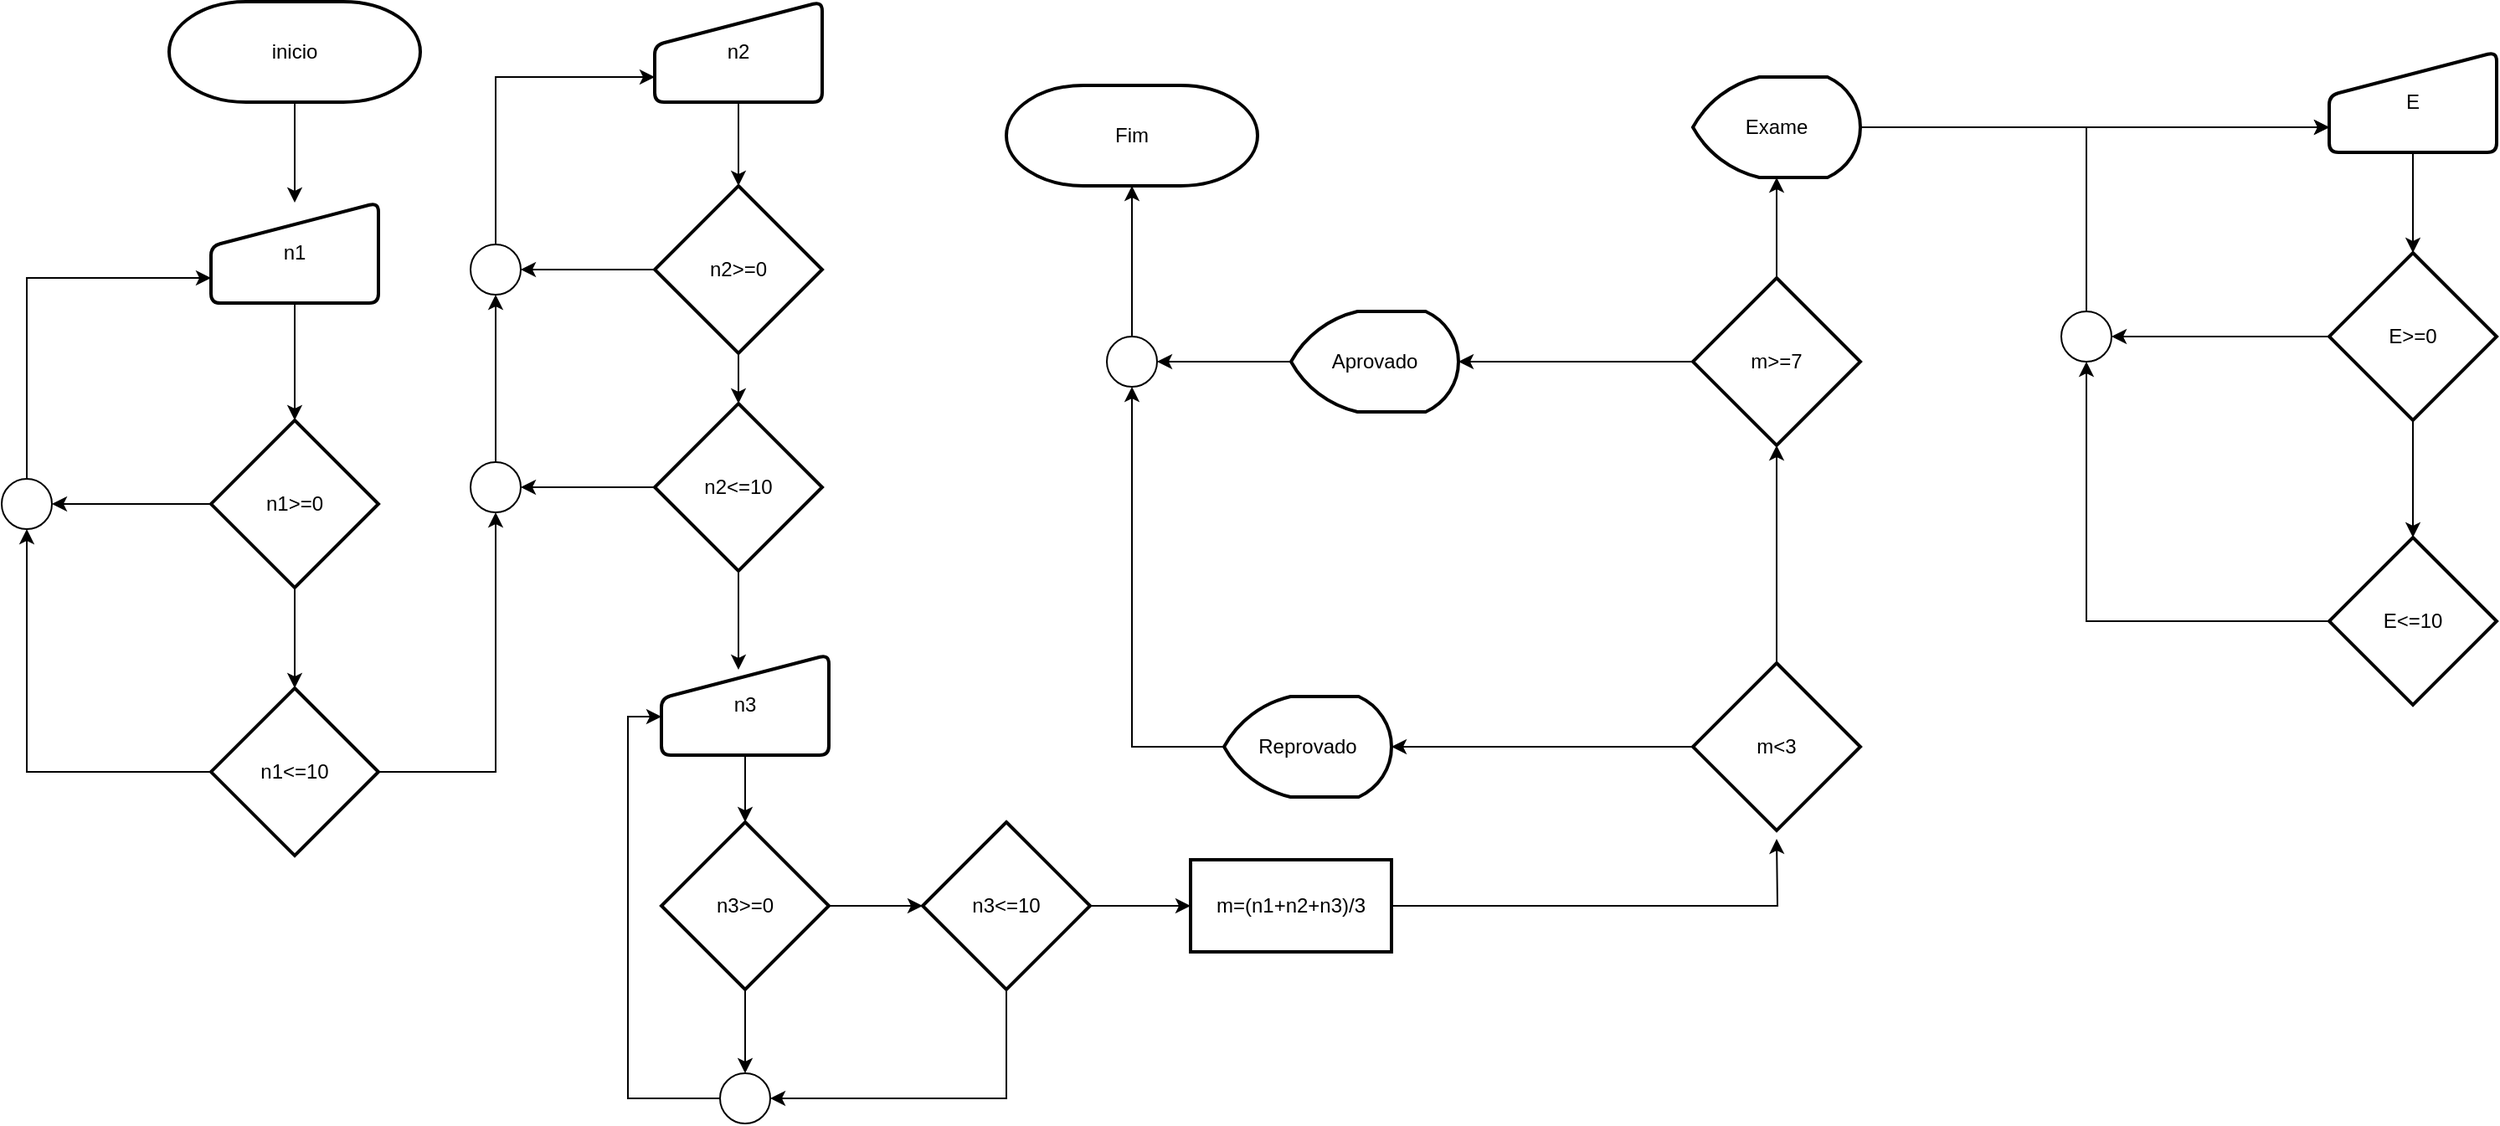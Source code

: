 <mxfile version="21.6.6" type="github">
  <diagram id="C5RBs43oDa-KdzZeNtuy" name="Page-1">
    <mxGraphModel dx="1434" dy="796" grid="1" gridSize="10" guides="1" tooltips="1" connect="1" arrows="1" fold="1" page="1" pageScale="1" pageWidth="827" pageHeight="1169" math="0" shadow="0">
      <root>
        <mxCell id="WIyWlLk6GJQsqaUBKTNV-0" />
        <mxCell id="WIyWlLk6GJQsqaUBKTNV-1" parent="WIyWlLk6GJQsqaUBKTNV-0" />
        <mxCell id="VacP4awi9Vv4iFsRDd4a-47" style="edgeStyle=orthogonalEdgeStyle;rounded=0;orthogonalLoop=1;jettySize=auto;html=1;" edge="1" parent="WIyWlLk6GJQsqaUBKTNV-1" source="VacP4awi9Vv4iFsRDd4a-0" target="VacP4awi9Vv4iFsRDd4a-2">
          <mxGeometry relative="1" as="geometry" />
        </mxCell>
        <mxCell id="VacP4awi9Vv4iFsRDd4a-0" value="inicio" style="strokeWidth=2;html=1;shape=mxgraph.flowchart.terminator;whiteSpace=wrap;" vertex="1" parent="WIyWlLk6GJQsqaUBKTNV-1">
          <mxGeometry x="120" y="20" width="150" height="60" as="geometry" />
        </mxCell>
        <mxCell id="VacP4awi9Vv4iFsRDd4a-6" style="edgeStyle=orthogonalEdgeStyle;rounded=0;orthogonalLoop=1;jettySize=auto;html=1;entryX=0.5;entryY=0;entryDx=0;entryDy=0;entryPerimeter=0;" edge="1" parent="WIyWlLk6GJQsqaUBKTNV-1" source="VacP4awi9Vv4iFsRDd4a-2" target="VacP4awi9Vv4iFsRDd4a-3">
          <mxGeometry relative="1" as="geometry" />
        </mxCell>
        <mxCell id="VacP4awi9Vv4iFsRDd4a-2" value="n1" style="html=1;strokeWidth=2;shape=manualInput;whiteSpace=wrap;rounded=1;size=26;arcSize=11;" vertex="1" parent="WIyWlLk6GJQsqaUBKTNV-1">
          <mxGeometry x="145" y="140" width="100" height="60" as="geometry" />
        </mxCell>
        <mxCell id="VacP4awi9Vv4iFsRDd4a-8" style="edgeStyle=orthogonalEdgeStyle;rounded=0;orthogonalLoop=1;jettySize=auto;html=1;entryX=0.5;entryY=0;entryDx=0;entryDy=0;entryPerimeter=0;" edge="1" parent="WIyWlLk6GJQsqaUBKTNV-1" source="VacP4awi9Vv4iFsRDd4a-3" target="VacP4awi9Vv4iFsRDd4a-4">
          <mxGeometry relative="1" as="geometry" />
        </mxCell>
        <mxCell id="VacP4awi9Vv4iFsRDd4a-14" style="edgeStyle=orthogonalEdgeStyle;rounded=0;orthogonalLoop=1;jettySize=auto;html=1;" edge="1" parent="WIyWlLk6GJQsqaUBKTNV-1" source="VacP4awi9Vv4iFsRDd4a-3" target="VacP4awi9Vv4iFsRDd4a-10">
          <mxGeometry relative="1" as="geometry" />
        </mxCell>
        <mxCell id="VacP4awi9Vv4iFsRDd4a-3" value="n1&amp;gt;=0" style="strokeWidth=2;html=1;shape=mxgraph.flowchart.decision;whiteSpace=wrap;" vertex="1" parent="WIyWlLk6GJQsqaUBKTNV-1">
          <mxGeometry x="145" y="270" width="100" height="100" as="geometry" />
        </mxCell>
        <mxCell id="VacP4awi9Vv4iFsRDd4a-12" style="edgeStyle=orthogonalEdgeStyle;rounded=0;orthogonalLoop=1;jettySize=auto;html=1;" edge="1" parent="WIyWlLk6GJQsqaUBKTNV-1" source="VacP4awi9Vv4iFsRDd4a-4" target="VacP4awi9Vv4iFsRDd4a-10">
          <mxGeometry relative="1" as="geometry" />
        </mxCell>
        <mxCell id="VacP4awi9Vv4iFsRDd4a-42" style="edgeStyle=orthogonalEdgeStyle;rounded=0;orthogonalLoop=1;jettySize=auto;html=1;entryX=0.5;entryY=1;entryDx=0;entryDy=0;entryPerimeter=0;" edge="1" parent="WIyWlLk6GJQsqaUBKTNV-1" source="VacP4awi9Vv4iFsRDd4a-4" target="VacP4awi9Vv4iFsRDd4a-38">
          <mxGeometry relative="1" as="geometry" />
        </mxCell>
        <mxCell id="VacP4awi9Vv4iFsRDd4a-4" value="n1&amp;lt;=10" style="strokeWidth=2;html=1;shape=mxgraph.flowchart.decision;whiteSpace=wrap;" vertex="1" parent="WIyWlLk6GJQsqaUBKTNV-1">
          <mxGeometry x="145" y="430" width="100" height="100" as="geometry" />
        </mxCell>
        <mxCell id="VacP4awi9Vv4iFsRDd4a-48" style="edgeStyle=orthogonalEdgeStyle;rounded=0;orthogonalLoop=1;jettySize=auto;html=1;entryX=0;entryY=0.75;entryDx=0;entryDy=0;" edge="1" parent="WIyWlLk6GJQsqaUBKTNV-1" source="VacP4awi9Vv4iFsRDd4a-10" target="VacP4awi9Vv4iFsRDd4a-2">
          <mxGeometry relative="1" as="geometry">
            <Array as="points">
              <mxPoint x="35" y="185" />
            </Array>
          </mxGeometry>
        </mxCell>
        <mxCell id="VacP4awi9Vv4iFsRDd4a-10" value="" style="verticalLabelPosition=bottom;verticalAlign=top;html=1;shape=mxgraph.flowchart.on-page_reference;" vertex="1" parent="WIyWlLk6GJQsqaUBKTNV-1">
          <mxGeometry x="20" y="305" width="30" height="30" as="geometry" />
        </mxCell>
        <mxCell id="VacP4awi9Vv4iFsRDd4a-30" style="edgeStyle=orthogonalEdgeStyle;rounded=0;orthogonalLoop=1;jettySize=auto;html=1;entryX=0.5;entryY=0;entryDx=0;entryDy=0;entryPerimeter=0;" edge="1" parent="WIyWlLk6GJQsqaUBKTNV-1" source="VacP4awi9Vv4iFsRDd4a-23" target="VacP4awi9Vv4iFsRDd4a-24">
          <mxGeometry relative="1" as="geometry" />
        </mxCell>
        <mxCell id="VacP4awi9Vv4iFsRDd4a-23" value="n2" style="html=1;strokeWidth=2;shape=manualInput;whiteSpace=wrap;rounded=1;size=26;arcSize=11;" vertex="1" parent="WIyWlLk6GJQsqaUBKTNV-1">
          <mxGeometry x="410" y="20" width="100" height="60" as="geometry" />
        </mxCell>
        <mxCell id="VacP4awi9Vv4iFsRDd4a-31" style="edgeStyle=orthogonalEdgeStyle;rounded=0;orthogonalLoop=1;jettySize=auto;html=1;entryX=0.5;entryY=0;entryDx=0;entryDy=0;entryPerimeter=0;" edge="1" parent="WIyWlLk6GJQsqaUBKTNV-1" source="VacP4awi9Vv4iFsRDd4a-24" target="VacP4awi9Vv4iFsRDd4a-25">
          <mxGeometry relative="1" as="geometry" />
        </mxCell>
        <mxCell id="VacP4awi9Vv4iFsRDd4a-41" style="edgeStyle=orthogonalEdgeStyle;rounded=0;orthogonalLoop=1;jettySize=auto;html=1;entryX=1;entryY=0.5;entryDx=0;entryDy=0;entryPerimeter=0;" edge="1" parent="WIyWlLk6GJQsqaUBKTNV-1" source="VacP4awi9Vv4iFsRDd4a-24" target="VacP4awi9Vv4iFsRDd4a-39">
          <mxGeometry relative="1" as="geometry" />
        </mxCell>
        <mxCell id="VacP4awi9Vv4iFsRDd4a-24" value="n2&amp;gt;=0" style="strokeWidth=2;html=1;shape=mxgraph.flowchart.decision;whiteSpace=wrap;" vertex="1" parent="WIyWlLk6GJQsqaUBKTNV-1">
          <mxGeometry x="410" y="130" width="100" height="100" as="geometry" />
        </mxCell>
        <mxCell id="VacP4awi9Vv4iFsRDd4a-32" style="edgeStyle=orthogonalEdgeStyle;rounded=0;orthogonalLoop=1;jettySize=auto;html=1;entryX=0.46;entryY=0.15;entryDx=0;entryDy=0;entryPerimeter=0;" edge="1" parent="WIyWlLk6GJQsqaUBKTNV-1" source="VacP4awi9Vv4iFsRDd4a-25" target="VacP4awi9Vv4iFsRDd4a-27">
          <mxGeometry relative="1" as="geometry" />
        </mxCell>
        <mxCell id="VacP4awi9Vv4iFsRDd4a-40" style="edgeStyle=orthogonalEdgeStyle;rounded=0;orthogonalLoop=1;jettySize=auto;html=1;entryX=1;entryY=0.5;entryDx=0;entryDy=0;entryPerimeter=0;" edge="1" parent="WIyWlLk6GJQsqaUBKTNV-1" source="VacP4awi9Vv4iFsRDd4a-25" target="VacP4awi9Vv4iFsRDd4a-38">
          <mxGeometry relative="1" as="geometry" />
        </mxCell>
        <mxCell id="VacP4awi9Vv4iFsRDd4a-25" value="n2&amp;lt;=10" style="strokeWidth=2;html=1;shape=mxgraph.flowchart.decision;whiteSpace=wrap;" vertex="1" parent="WIyWlLk6GJQsqaUBKTNV-1">
          <mxGeometry x="410" y="260" width="100" height="100" as="geometry" />
        </mxCell>
        <mxCell id="VacP4awi9Vv4iFsRDd4a-33" style="edgeStyle=orthogonalEdgeStyle;rounded=0;orthogonalLoop=1;jettySize=auto;html=1;entryX=0.5;entryY=0;entryDx=0;entryDy=0;entryPerimeter=0;" edge="1" parent="WIyWlLk6GJQsqaUBKTNV-1" source="VacP4awi9Vv4iFsRDd4a-27" target="VacP4awi9Vv4iFsRDd4a-28">
          <mxGeometry relative="1" as="geometry" />
        </mxCell>
        <mxCell id="VacP4awi9Vv4iFsRDd4a-27" value="n3" style="html=1;strokeWidth=2;shape=manualInput;whiteSpace=wrap;rounded=1;size=26;arcSize=11;" vertex="1" parent="WIyWlLk6GJQsqaUBKTNV-1">
          <mxGeometry x="414" y="410" width="100" height="60" as="geometry" />
        </mxCell>
        <mxCell id="VacP4awi9Vv4iFsRDd4a-50" style="edgeStyle=orthogonalEdgeStyle;rounded=0;orthogonalLoop=1;jettySize=auto;html=1;entryX=0.5;entryY=0;entryDx=0;entryDy=0;entryPerimeter=0;" edge="1" parent="WIyWlLk6GJQsqaUBKTNV-1" source="VacP4awi9Vv4iFsRDd4a-28" target="VacP4awi9Vv4iFsRDd4a-49">
          <mxGeometry relative="1" as="geometry" />
        </mxCell>
        <mxCell id="VacP4awi9Vv4iFsRDd4a-53" style="edgeStyle=orthogonalEdgeStyle;rounded=0;orthogonalLoop=1;jettySize=auto;html=1;entryX=0;entryY=0.5;entryDx=0;entryDy=0;entryPerimeter=0;" edge="1" parent="WIyWlLk6GJQsqaUBKTNV-1" source="VacP4awi9Vv4iFsRDd4a-28" target="VacP4awi9Vv4iFsRDd4a-52">
          <mxGeometry relative="1" as="geometry" />
        </mxCell>
        <mxCell id="VacP4awi9Vv4iFsRDd4a-28" value="n3&amp;gt;=0" style="strokeWidth=2;html=1;shape=mxgraph.flowchart.decision;whiteSpace=wrap;" vertex="1" parent="WIyWlLk6GJQsqaUBKTNV-1">
          <mxGeometry x="414" y="510" width="100" height="100" as="geometry" />
        </mxCell>
        <mxCell id="VacP4awi9Vv4iFsRDd4a-43" style="edgeStyle=orthogonalEdgeStyle;rounded=0;orthogonalLoop=1;jettySize=auto;html=1;entryX=0.5;entryY=1;entryDx=0;entryDy=0;entryPerimeter=0;" edge="1" parent="WIyWlLk6GJQsqaUBKTNV-1" source="VacP4awi9Vv4iFsRDd4a-38" target="VacP4awi9Vv4iFsRDd4a-39">
          <mxGeometry relative="1" as="geometry" />
        </mxCell>
        <mxCell id="VacP4awi9Vv4iFsRDd4a-38" value="" style="verticalLabelPosition=bottom;verticalAlign=top;html=1;shape=mxgraph.flowchart.on-page_reference;" vertex="1" parent="WIyWlLk6GJQsqaUBKTNV-1">
          <mxGeometry x="300" y="295" width="30" height="30" as="geometry" />
        </mxCell>
        <mxCell id="VacP4awi9Vv4iFsRDd4a-46" style="edgeStyle=orthogonalEdgeStyle;rounded=0;orthogonalLoop=1;jettySize=auto;html=1;entryX=0;entryY=0.75;entryDx=0;entryDy=0;" edge="1" parent="WIyWlLk6GJQsqaUBKTNV-1" source="VacP4awi9Vv4iFsRDd4a-39" target="VacP4awi9Vv4iFsRDd4a-23">
          <mxGeometry relative="1" as="geometry">
            <Array as="points">
              <mxPoint x="315" y="65" />
            </Array>
          </mxGeometry>
        </mxCell>
        <mxCell id="VacP4awi9Vv4iFsRDd4a-39" value="" style="verticalLabelPosition=bottom;verticalAlign=top;html=1;shape=mxgraph.flowchart.on-page_reference;" vertex="1" parent="WIyWlLk6GJQsqaUBKTNV-1">
          <mxGeometry x="300" y="165" width="30" height="30" as="geometry" />
        </mxCell>
        <mxCell id="VacP4awi9Vv4iFsRDd4a-51" style="edgeStyle=orthogonalEdgeStyle;rounded=0;orthogonalLoop=1;jettySize=auto;html=1;entryX=0;entryY=0.617;entryDx=0;entryDy=0;entryPerimeter=0;" edge="1" parent="WIyWlLk6GJQsqaUBKTNV-1" source="VacP4awi9Vv4iFsRDd4a-49" target="VacP4awi9Vv4iFsRDd4a-27">
          <mxGeometry relative="1" as="geometry">
            <Array as="points">
              <mxPoint x="394" y="675" />
              <mxPoint x="394" y="447" />
            </Array>
          </mxGeometry>
        </mxCell>
        <mxCell id="VacP4awi9Vv4iFsRDd4a-49" value="" style="verticalLabelPosition=bottom;verticalAlign=top;html=1;shape=mxgraph.flowchart.on-page_reference;" vertex="1" parent="WIyWlLk6GJQsqaUBKTNV-1">
          <mxGeometry x="449" y="660" width="30" height="30" as="geometry" />
        </mxCell>
        <mxCell id="VacP4awi9Vv4iFsRDd4a-55" style="edgeStyle=orthogonalEdgeStyle;rounded=0;orthogonalLoop=1;jettySize=auto;html=1;entryX=1;entryY=0.5;entryDx=0;entryDy=0;entryPerimeter=0;" edge="1" parent="WIyWlLk6GJQsqaUBKTNV-1" source="VacP4awi9Vv4iFsRDd4a-52" target="VacP4awi9Vv4iFsRDd4a-49">
          <mxGeometry relative="1" as="geometry">
            <Array as="points">
              <mxPoint x="620" y="675" />
            </Array>
          </mxGeometry>
        </mxCell>
        <mxCell id="VacP4awi9Vv4iFsRDd4a-58" style="edgeStyle=orthogonalEdgeStyle;rounded=0;orthogonalLoop=1;jettySize=auto;html=1;entryX=0;entryY=0.5;entryDx=0;entryDy=0;" edge="1" parent="WIyWlLk6GJQsqaUBKTNV-1" source="VacP4awi9Vv4iFsRDd4a-52" target="VacP4awi9Vv4iFsRDd4a-57">
          <mxGeometry relative="1" as="geometry" />
        </mxCell>
        <mxCell id="VacP4awi9Vv4iFsRDd4a-52" value="n3&amp;lt;=10" style="strokeWidth=2;html=1;shape=mxgraph.flowchart.decision;whiteSpace=wrap;" vertex="1" parent="WIyWlLk6GJQsqaUBKTNV-1">
          <mxGeometry x="570" y="510" width="100" height="100" as="geometry" />
        </mxCell>
        <mxCell id="VacP4awi9Vv4iFsRDd4a-72" style="edgeStyle=orthogonalEdgeStyle;rounded=0;orthogonalLoop=1;jettySize=auto;html=1;" edge="1" parent="WIyWlLk6GJQsqaUBKTNV-1" source="VacP4awi9Vv4iFsRDd4a-57">
          <mxGeometry relative="1" as="geometry">
            <mxPoint x="1080" y="520" as="targetPoint" />
          </mxGeometry>
        </mxCell>
        <mxCell id="VacP4awi9Vv4iFsRDd4a-57" value="m=(n1+n2+n3)/3" style="rounded=1;whiteSpace=wrap;html=1;absoluteArcSize=1;arcSize=0;strokeWidth=2;" vertex="1" parent="WIyWlLk6GJQsqaUBKTNV-1">
          <mxGeometry x="730" y="532.5" width="120" height="55" as="geometry" />
        </mxCell>
        <mxCell id="VacP4awi9Vv4iFsRDd4a-73" style="edgeStyle=orthogonalEdgeStyle;rounded=0;orthogonalLoop=1;jettySize=auto;html=1;entryX=1;entryY=0.5;entryDx=0;entryDy=0;entryPerimeter=0;" edge="1" parent="WIyWlLk6GJQsqaUBKTNV-1" source="VacP4awi9Vv4iFsRDd4a-59" target="VacP4awi9Vv4iFsRDd4a-71">
          <mxGeometry relative="1" as="geometry" />
        </mxCell>
        <mxCell id="VacP4awi9Vv4iFsRDd4a-76" style="edgeStyle=orthogonalEdgeStyle;rounded=0;orthogonalLoop=1;jettySize=auto;html=1;entryX=0.5;entryY=1;entryDx=0;entryDy=0;entryPerimeter=0;" edge="1" parent="WIyWlLk6GJQsqaUBKTNV-1" source="VacP4awi9Vv4iFsRDd4a-59" target="VacP4awi9Vv4iFsRDd4a-60">
          <mxGeometry relative="1" as="geometry" />
        </mxCell>
        <mxCell id="VacP4awi9Vv4iFsRDd4a-59" value="m&amp;lt;3" style="strokeWidth=2;html=1;shape=mxgraph.flowchart.decision;whiteSpace=wrap;" vertex="1" parent="WIyWlLk6GJQsqaUBKTNV-1">
          <mxGeometry x="1030" y="415" width="100" height="100" as="geometry" />
        </mxCell>
        <mxCell id="VacP4awi9Vv4iFsRDd4a-65" style="edgeStyle=orthogonalEdgeStyle;rounded=0;orthogonalLoop=1;jettySize=auto;html=1;entryX=0.5;entryY=1;entryDx=0;entryDy=0;entryPerimeter=0;" edge="1" parent="WIyWlLk6GJQsqaUBKTNV-1" source="VacP4awi9Vv4iFsRDd4a-60" target="VacP4awi9Vv4iFsRDd4a-61">
          <mxGeometry relative="1" as="geometry" />
        </mxCell>
        <mxCell id="VacP4awi9Vv4iFsRDd4a-77" style="edgeStyle=orthogonalEdgeStyle;rounded=0;orthogonalLoop=1;jettySize=auto;html=1;entryX=1;entryY=0.5;entryDx=0;entryDy=0;entryPerimeter=0;" edge="1" parent="WIyWlLk6GJQsqaUBKTNV-1" source="VacP4awi9Vv4iFsRDd4a-60" target="VacP4awi9Vv4iFsRDd4a-62">
          <mxGeometry relative="1" as="geometry" />
        </mxCell>
        <mxCell id="VacP4awi9Vv4iFsRDd4a-60" value="m&amp;gt;=7" style="strokeWidth=2;html=1;shape=mxgraph.flowchart.decision;whiteSpace=wrap;" vertex="1" parent="WIyWlLk6GJQsqaUBKTNV-1">
          <mxGeometry x="1030" y="185" width="100" height="100" as="geometry" />
        </mxCell>
        <mxCell id="VacP4awi9Vv4iFsRDd4a-82" style="edgeStyle=orthogonalEdgeStyle;rounded=0;orthogonalLoop=1;jettySize=auto;html=1;entryX=0;entryY=0.75;entryDx=0;entryDy=0;" edge="1" parent="WIyWlLk6GJQsqaUBKTNV-1" source="VacP4awi9Vv4iFsRDd4a-61" target="VacP4awi9Vv4iFsRDd4a-78">
          <mxGeometry relative="1" as="geometry" />
        </mxCell>
        <mxCell id="VacP4awi9Vv4iFsRDd4a-61" value="Exame" style="strokeWidth=2;html=1;shape=mxgraph.flowchart.display;whiteSpace=wrap;" vertex="1" parent="WIyWlLk6GJQsqaUBKTNV-1">
          <mxGeometry x="1030" y="65" width="100" height="60" as="geometry" />
        </mxCell>
        <mxCell id="VacP4awi9Vv4iFsRDd4a-75" style="edgeStyle=orthogonalEdgeStyle;rounded=0;orthogonalLoop=1;jettySize=auto;html=1;entryX=1;entryY=0.5;entryDx=0;entryDy=0;entryPerimeter=0;" edge="1" parent="WIyWlLk6GJQsqaUBKTNV-1" source="VacP4awi9Vv4iFsRDd4a-62" target="VacP4awi9Vv4iFsRDd4a-67">
          <mxGeometry relative="1" as="geometry" />
        </mxCell>
        <mxCell id="VacP4awi9Vv4iFsRDd4a-62" value="Aprovado" style="strokeWidth=2;html=1;shape=mxgraph.flowchart.display;whiteSpace=wrap;" vertex="1" parent="WIyWlLk6GJQsqaUBKTNV-1">
          <mxGeometry x="790" y="205" width="100" height="60" as="geometry" />
        </mxCell>
        <mxCell id="VacP4awi9Vv4iFsRDd4a-70" style="edgeStyle=orthogonalEdgeStyle;rounded=0;orthogonalLoop=1;jettySize=auto;html=1;entryX=0.5;entryY=1;entryDx=0;entryDy=0;entryPerimeter=0;" edge="1" parent="WIyWlLk6GJQsqaUBKTNV-1" source="VacP4awi9Vv4iFsRDd4a-67" target="VacP4awi9Vv4iFsRDd4a-69">
          <mxGeometry relative="1" as="geometry" />
        </mxCell>
        <mxCell id="VacP4awi9Vv4iFsRDd4a-67" value="" style="verticalLabelPosition=bottom;verticalAlign=top;html=1;shape=mxgraph.flowchart.on-page_reference;" vertex="1" parent="WIyWlLk6GJQsqaUBKTNV-1">
          <mxGeometry x="680" y="220" width="30" height="30" as="geometry" />
        </mxCell>
        <mxCell id="VacP4awi9Vv4iFsRDd4a-69" value="Fim" style="strokeWidth=2;html=1;shape=mxgraph.flowchart.terminator;whiteSpace=wrap;" vertex="1" parent="WIyWlLk6GJQsqaUBKTNV-1">
          <mxGeometry x="620" y="70" width="150" height="60" as="geometry" />
        </mxCell>
        <mxCell id="VacP4awi9Vv4iFsRDd4a-74" style="edgeStyle=orthogonalEdgeStyle;rounded=0;orthogonalLoop=1;jettySize=auto;html=1;entryX=0.5;entryY=1;entryDx=0;entryDy=0;entryPerimeter=0;" edge="1" parent="WIyWlLk6GJQsqaUBKTNV-1" source="VacP4awi9Vv4iFsRDd4a-71" target="VacP4awi9Vv4iFsRDd4a-67">
          <mxGeometry relative="1" as="geometry" />
        </mxCell>
        <mxCell id="VacP4awi9Vv4iFsRDd4a-71" value="Reprovado" style="strokeWidth=2;html=1;shape=mxgraph.flowchart.display;whiteSpace=wrap;" vertex="1" parent="WIyWlLk6GJQsqaUBKTNV-1">
          <mxGeometry x="750" y="435" width="100" height="60" as="geometry" />
        </mxCell>
        <mxCell id="VacP4awi9Vv4iFsRDd4a-89" style="edgeStyle=orthogonalEdgeStyle;rounded=0;orthogonalLoop=1;jettySize=auto;html=1;entryX=0.5;entryY=0;entryDx=0;entryDy=0;entryPerimeter=0;" edge="1" parent="WIyWlLk6GJQsqaUBKTNV-1" source="VacP4awi9Vv4iFsRDd4a-78" target="VacP4awi9Vv4iFsRDd4a-81">
          <mxGeometry relative="1" as="geometry" />
        </mxCell>
        <mxCell id="VacP4awi9Vv4iFsRDd4a-78" value="E" style="html=1;strokeWidth=2;shape=manualInput;whiteSpace=wrap;rounded=1;size=26;arcSize=11;" vertex="1" parent="WIyWlLk6GJQsqaUBKTNV-1">
          <mxGeometry x="1410" y="50" width="100" height="60" as="geometry" />
        </mxCell>
        <mxCell id="VacP4awi9Vv4iFsRDd4a-88" style="edgeStyle=orthogonalEdgeStyle;rounded=0;orthogonalLoop=1;jettySize=auto;html=1;entryX=1;entryY=0.5;entryDx=0;entryDy=0;entryPerimeter=0;" edge="1" parent="WIyWlLk6GJQsqaUBKTNV-1" source="VacP4awi9Vv4iFsRDd4a-81" target="VacP4awi9Vv4iFsRDd4a-84">
          <mxGeometry relative="1" as="geometry" />
        </mxCell>
        <mxCell id="VacP4awi9Vv4iFsRDd4a-90" style="edgeStyle=orthogonalEdgeStyle;rounded=0;orthogonalLoop=1;jettySize=auto;html=1;entryX=0.5;entryY=0;entryDx=0;entryDy=0;entryPerimeter=0;" edge="1" parent="WIyWlLk6GJQsqaUBKTNV-1" source="VacP4awi9Vv4iFsRDd4a-81" target="VacP4awi9Vv4iFsRDd4a-83">
          <mxGeometry relative="1" as="geometry" />
        </mxCell>
        <mxCell id="VacP4awi9Vv4iFsRDd4a-81" value="E&amp;gt;=0" style="strokeWidth=2;html=1;shape=mxgraph.flowchart.decision;whiteSpace=wrap;" vertex="1" parent="WIyWlLk6GJQsqaUBKTNV-1">
          <mxGeometry x="1410" y="170" width="100" height="100" as="geometry" />
        </mxCell>
        <mxCell id="VacP4awi9Vv4iFsRDd4a-85" style="edgeStyle=orthogonalEdgeStyle;rounded=0;orthogonalLoop=1;jettySize=auto;html=1;entryX=0.5;entryY=1;entryDx=0;entryDy=0;entryPerimeter=0;" edge="1" parent="WIyWlLk6GJQsqaUBKTNV-1" source="VacP4awi9Vv4iFsRDd4a-83" target="VacP4awi9Vv4iFsRDd4a-84">
          <mxGeometry relative="1" as="geometry" />
        </mxCell>
        <mxCell id="VacP4awi9Vv4iFsRDd4a-83" value="E&amp;lt;=10" style="strokeWidth=2;html=1;shape=mxgraph.flowchart.decision;whiteSpace=wrap;" vertex="1" parent="WIyWlLk6GJQsqaUBKTNV-1">
          <mxGeometry x="1410" y="340" width="100" height="100" as="geometry" />
        </mxCell>
        <mxCell id="VacP4awi9Vv4iFsRDd4a-86" style="edgeStyle=orthogonalEdgeStyle;rounded=0;orthogonalLoop=1;jettySize=auto;html=1;entryX=0;entryY=0.75;entryDx=0;entryDy=0;" edge="1" parent="WIyWlLk6GJQsqaUBKTNV-1" source="VacP4awi9Vv4iFsRDd4a-84" target="VacP4awi9Vv4iFsRDd4a-78">
          <mxGeometry relative="1" as="geometry">
            <Array as="points">
              <mxPoint x="1265" y="95" />
            </Array>
          </mxGeometry>
        </mxCell>
        <mxCell id="VacP4awi9Vv4iFsRDd4a-84" value="" style="verticalLabelPosition=bottom;verticalAlign=top;html=1;shape=mxgraph.flowchart.on-page_reference;" vertex="1" parent="WIyWlLk6GJQsqaUBKTNV-1">
          <mxGeometry x="1250" y="205" width="30" height="30" as="geometry" />
        </mxCell>
      </root>
    </mxGraphModel>
  </diagram>
</mxfile>
